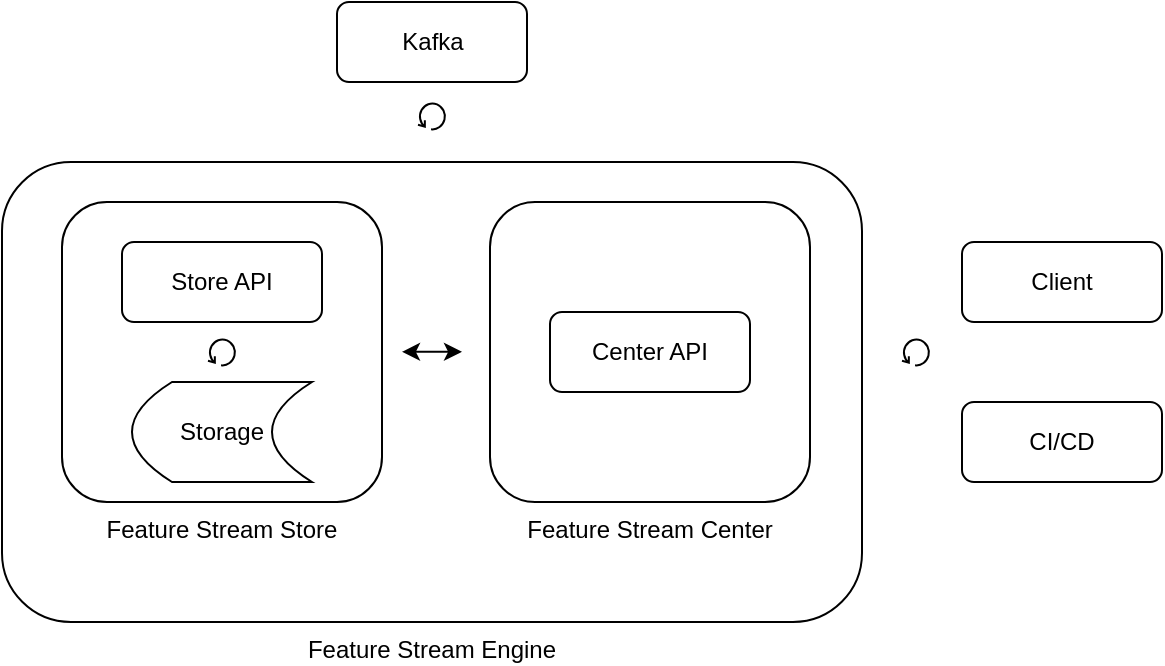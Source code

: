 <mxfile version="14.0.1" type="device"><diagram id="GaZPCBKoh5mabmNFGeYS" name="Page-1"><mxGraphModel dx="893" dy="530" grid="1" gridSize="10" guides="1" tooltips="1" connect="1" arrows="1" fold="1" page="1" pageScale="1" pageWidth="827" pageHeight="1169" math="0" shadow="0"><root><mxCell id="0"/><mxCell id="1" parent="0"/><mxCell id="_ssO1z9oOxQ0d9D_x-rt-1" value="Feature Stream Engine" style="rounded=1;whiteSpace=wrap;html=1;labelPosition=center;verticalLabelPosition=bottom;align=center;verticalAlign=top;" vertex="1" parent="1"><mxGeometry x="170" y="100" width="430" height="230" as="geometry"/></mxCell><mxCell id="_ssO1z9oOxQ0d9D_x-rt-2" value="Feature Stream Store" style="rounded=1;whiteSpace=wrap;html=1;labelPosition=center;verticalLabelPosition=bottom;align=center;verticalAlign=top;" vertex="1" parent="1"><mxGeometry x="200" y="120" width="160" height="150" as="geometry"/></mxCell><mxCell id="_ssO1z9oOxQ0d9D_x-rt-4" value="Storage" style="shape=dataStorage;whiteSpace=wrap;html=1;fixedSize=1;" vertex="1" parent="1"><mxGeometry x="235" y="210" width="90" height="50" as="geometry"/></mxCell><mxCell id="_ssO1z9oOxQ0d9D_x-rt-5" value="Store API" style="rounded=1;whiteSpace=wrap;html=1;" vertex="1" parent="1"><mxGeometry x="230" y="140" width="100" height="40" as="geometry"/></mxCell><mxCell id="_ssO1z9oOxQ0d9D_x-rt-6" value="" style="shape=mxgraph.bpmn.loop;html=1;outlineConnect=0;" vertex="1" parent="1"><mxGeometry x="273" y="188" width="14" height="14" as="geometry"/></mxCell><mxCell id="_ssO1z9oOxQ0d9D_x-rt-7" value="Feature Stream Center" style="rounded=1;whiteSpace=wrap;html=1;labelPosition=center;verticalLabelPosition=bottom;align=center;verticalAlign=top;" vertex="1" parent="1"><mxGeometry x="414" y="120" width="160" height="150" as="geometry"/></mxCell><mxCell id="_ssO1z9oOxQ0d9D_x-rt-8" value="" style="endArrow=classic;startArrow=classic;html=1;" edge="1" parent="1"><mxGeometry width="50" height="50" relative="1" as="geometry"><mxPoint x="370" y="194.93" as="sourcePoint"/><mxPoint x="400.0" y="194.93" as="targetPoint"/></mxGeometry></mxCell><mxCell id="_ssO1z9oOxQ0d9D_x-rt-9" value="Center API" style="rounded=1;whiteSpace=wrap;html=1;" vertex="1" parent="1"><mxGeometry x="444" y="175" width="100" height="40" as="geometry"/></mxCell><mxCell id="_ssO1z9oOxQ0d9D_x-rt-10" value="Client" style="rounded=1;whiteSpace=wrap;html=1;" vertex="1" parent="1"><mxGeometry x="650" y="140" width="100" height="40" as="geometry"/></mxCell><mxCell id="_ssO1z9oOxQ0d9D_x-rt-11" value="Kafka" style="rounded=1;whiteSpace=wrap;html=1;" vertex="1" parent="1"><mxGeometry x="337.5" y="20" width="95" height="40" as="geometry"/></mxCell><mxCell id="_ssO1z9oOxQ0d9D_x-rt-12" value="" style="shape=mxgraph.bpmn.loop;html=1;outlineConnect=0;" vertex="1" parent="1"><mxGeometry x="378" y="70" width="14" height="14" as="geometry"/></mxCell><mxCell id="_ssO1z9oOxQ0d9D_x-rt-13" value="CI/CD" style="rounded=1;whiteSpace=wrap;html=1;" vertex="1" parent="1"><mxGeometry x="650" y="220" width="100" height="40" as="geometry"/></mxCell><mxCell id="_ssO1z9oOxQ0d9D_x-rt-14" value="" style="shape=mxgraph.bpmn.loop;html=1;outlineConnect=0;" vertex="1" parent="1"><mxGeometry x="620" y="188" width="14" height="14" as="geometry"/></mxCell></root></mxGraphModel></diagram></mxfile>